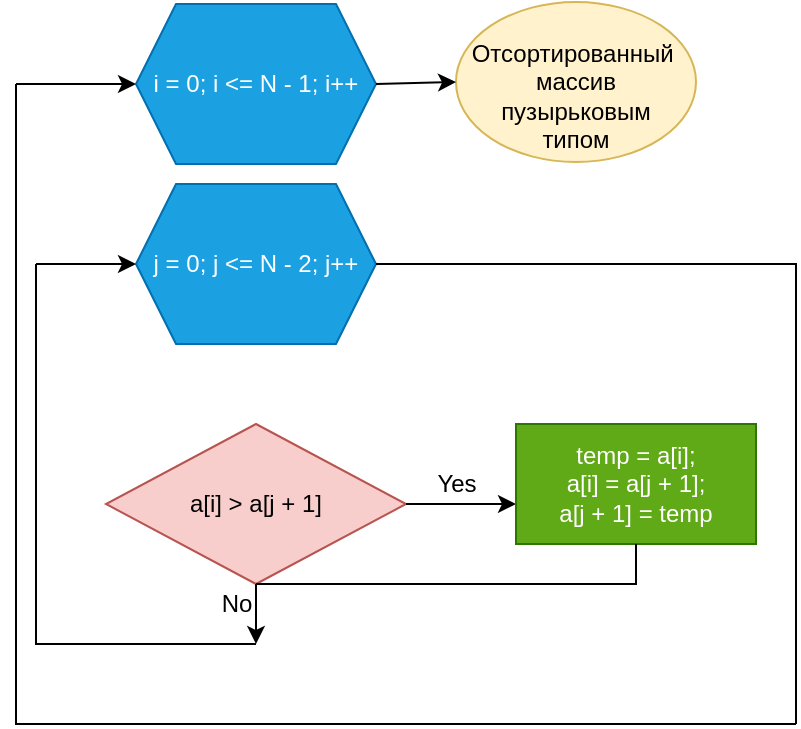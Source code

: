 <mxfile version="20.4.0" type="device"><diagram id="Jyz-YN6VH7UT9_zeO6HS" name="Страница 1"><mxGraphModel dx="868" dy="482" grid="1" gridSize="10" guides="1" tooltips="1" connect="1" arrows="1" fold="1" page="1" pageScale="1" pageWidth="827" pageHeight="1169" math="0" shadow="0"><root><mxCell id="0"/><mxCell id="1" parent="0"/><mxCell id="q7Qef2xr9KX2o9Uu0wXb-1" value="i = 0; i &amp;lt;= N - 1; i++" style="shape=hexagon;perimeter=hexagonPerimeter2;whiteSpace=wrap;html=1;fixedSize=1;fillColor=#1ba1e2;fontColor=#ffffff;strokeColor=#006EAF;" vertex="1" parent="1"><mxGeometry x="350" y="240" width="120" height="80" as="geometry"/></mxCell><mxCell id="q7Qef2xr9KX2o9Uu0wXb-2" value="j = 0; j &amp;lt;= N - 2; j++" style="shape=hexagon;perimeter=hexagonPerimeter2;whiteSpace=wrap;html=1;fixedSize=1;fillColor=#1ba1e2;fontColor=#ffffff;strokeColor=#006EAF;" vertex="1" parent="1"><mxGeometry x="350" y="330" width="120" height="80" as="geometry"/></mxCell><mxCell id="q7Qef2xr9KX2o9Uu0wXb-3" value="a[i] &amp;gt; a[j + 1]" style="rhombus;whiteSpace=wrap;html=1;fillColor=#f8cecc;strokeColor=#b85450;" vertex="1" parent="1"><mxGeometry x="335" y="450" width="150" height="80" as="geometry"/></mxCell><mxCell id="q7Qef2xr9KX2o9Uu0wXb-4" value="" style="endArrow=classic;html=1;rounded=0;exitX=1;exitY=0.5;exitDx=0;exitDy=0;" edge="1" parent="1" source="q7Qef2xr9KX2o9Uu0wXb-3"><mxGeometry width="50" height="50" relative="1" as="geometry"><mxPoint x="390" y="450" as="sourcePoint"/><mxPoint x="540" y="490" as="targetPoint"/></mxGeometry></mxCell><mxCell id="q7Qef2xr9KX2o9Uu0wXb-5" value="Yes" style="text;html=1;align=center;verticalAlign=middle;resizable=0;points=[];autosize=1;strokeColor=none;fillColor=none;" vertex="1" parent="1"><mxGeometry x="490" y="465" width="40" height="30" as="geometry"/></mxCell><mxCell id="q7Qef2xr9KX2o9Uu0wXb-6" value="temp = a[i];&lt;br&gt;a[i] = a[j + 1];&lt;br&gt;a[j + 1] = temp" style="rounded=0;whiteSpace=wrap;html=1;fillColor=#60a917;strokeColor=#2D7600;fontColor=#ffffff;" vertex="1" parent="1"><mxGeometry x="540" y="450" width="120" height="60" as="geometry"/></mxCell><mxCell id="q7Qef2xr9KX2o9Uu0wXb-7" style="edgeStyle=orthogonalEdgeStyle;rounded=0;orthogonalLoop=1;jettySize=auto;html=1;exitX=0.5;exitY=1;exitDx=0;exitDy=0;" edge="1" parent="1" source="q7Qef2xr9KX2o9Uu0wXb-6" target="q7Qef2xr9KX2o9Uu0wXb-6"><mxGeometry relative="1" as="geometry"/></mxCell><mxCell id="q7Qef2xr9KX2o9Uu0wXb-8" value="" style="endArrow=none;html=1;rounded=0;entryX=0.5;entryY=1;entryDx=0;entryDy=0;exitX=0.5;exitY=1;exitDx=0;exitDy=0;" edge="1" parent="1" source="q7Qef2xr9KX2o9Uu0wXb-3" target="q7Qef2xr9KX2o9Uu0wXb-6"><mxGeometry width="50" height="50" relative="1" as="geometry"><mxPoint x="500" y="550" as="sourcePoint"/><mxPoint x="440" y="380" as="targetPoint"/><Array as="points"><mxPoint x="600" y="530"/></Array></mxGeometry></mxCell><mxCell id="q7Qef2xr9KX2o9Uu0wXb-9" value="" style="endArrow=none;html=1;rounded=0;" edge="1" parent="1"><mxGeometry width="50" height="50" relative="1" as="geometry"><mxPoint x="300" y="370" as="sourcePoint"/><mxPoint x="410" y="560" as="targetPoint"/><Array as="points"><mxPoint x="300" y="560"/></Array></mxGeometry></mxCell><mxCell id="q7Qef2xr9KX2o9Uu0wXb-10" value="" style="endArrow=classic;html=1;rounded=0;" edge="1" parent="1"><mxGeometry width="50" height="50" relative="1" as="geometry"><mxPoint x="300" y="370" as="sourcePoint"/><mxPoint x="350" y="370" as="targetPoint"/></mxGeometry></mxCell><mxCell id="q7Qef2xr9KX2o9Uu0wXb-11" value="" style="endArrow=classic;html=1;rounded=0;exitX=0.5;exitY=1;exitDx=0;exitDy=0;" edge="1" parent="1" source="q7Qef2xr9KX2o9Uu0wXb-3"><mxGeometry width="50" height="50" relative="1" as="geometry"><mxPoint x="390" y="430" as="sourcePoint"/><mxPoint x="410" y="560" as="targetPoint"/></mxGeometry></mxCell><mxCell id="q7Qef2xr9KX2o9Uu0wXb-12" value="No" style="text;html=1;align=center;verticalAlign=middle;resizable=0;points=[];autosize=1;strokeColor=none;fillColor=none;" vertex="1" parent="1"><mxGeometry x="380" y="525" width="40" height="30" as="geometry"/></mxCell><mxCell id="q7Qef2xr9KX2o9Uu0wXb-13" value="" style="endArrow=none;html=1;rounded=0;exitX=1;exitY=0.5;exitDx=0;exitDy=0;" edge="1" parent="1" source="q7Qef2xr9KX2o9Uu0wXb-2"><mxGeometry width="50" height="50" relative="1" as="geometry"><mxPoint x="390" y="430" as="sourcePoint"/><mxPoint x="680" y="600" as="targetPoint"/><Array as="points"><mxPoint x="680" y="370"/></Array></mxGeometry></mxCell><mxCell id="q7Qef2xr9KX2o9Uu0wXb-14" value="" style="endArrow=none;html=1;rounded=0;" edge="1" parent="1"><mxGeometry width="50" height="50" relative="1" as="geometry"><mxPoint x="680" y="600" as="sourcePoint"/><mxPoint x="290" y="280" as="targetPoint"/><Array as="points"><mxPoint x="290" y="600"/></Array></mxGeometry></mxCell><mxCell id="q7Qef2xr9KX2o9Uu0wXb-15" value="" style="endArrow=classic;html=1;rounded=0;entryX=0;entryY=0.5;entryDx=0;entryDy=0;" edge="1" parent="1" target="q7Qef2xr9KX2o9Uu0wXb-1"><mxGeometry width="50" height="50" relative="1" as="geometry"><mxPoint x="290" y="280" as="sourcePoint"/><mxPoint x="440" y="380" as="targetPoint"/></mxGeometry></mxCell><mxCell id="q7Qef2xr9KX2o9Uu0wXb-16" value="&lt;br&gt;Отсортированный&amp;nbsp;&lt;br&gt;массив пузырьковым &lt;br&gt;типом" style="ellipse;whiteSpace=wrap;html=1;fillColor=#fff2cc;strokeColor=#d6b656;" vertex="1" parent="1"><mxGeometry x="510" y="239" width="120" height="80" as="geometry"/></mxCell><mxCell id="q7Qef2xr9KX2o9Uu0wXb-17" value="" style="endArrow=classic;html=1;rounded=0;entryX=0;entryY=0.5;entryDx=0;entryDy=0;exitX=1;exitY=0.5;exitDx=0;exitDy=0;" edge="1" parent="1" source="q7Qef2xr9KX2o9Uu0wXb-1" target="q7Qef2xr9KX2o9Uu0wXb-16"><mxGeometry width="50" height="50" relative="1" as="geometry"><mxPoint x="390" y="430" as="sourcePoint"/><mxPoint x="440" y="380" as="targetPoint"/></mxGeometry></mxCell></root></mxGraphModel></diagram></mxfile>